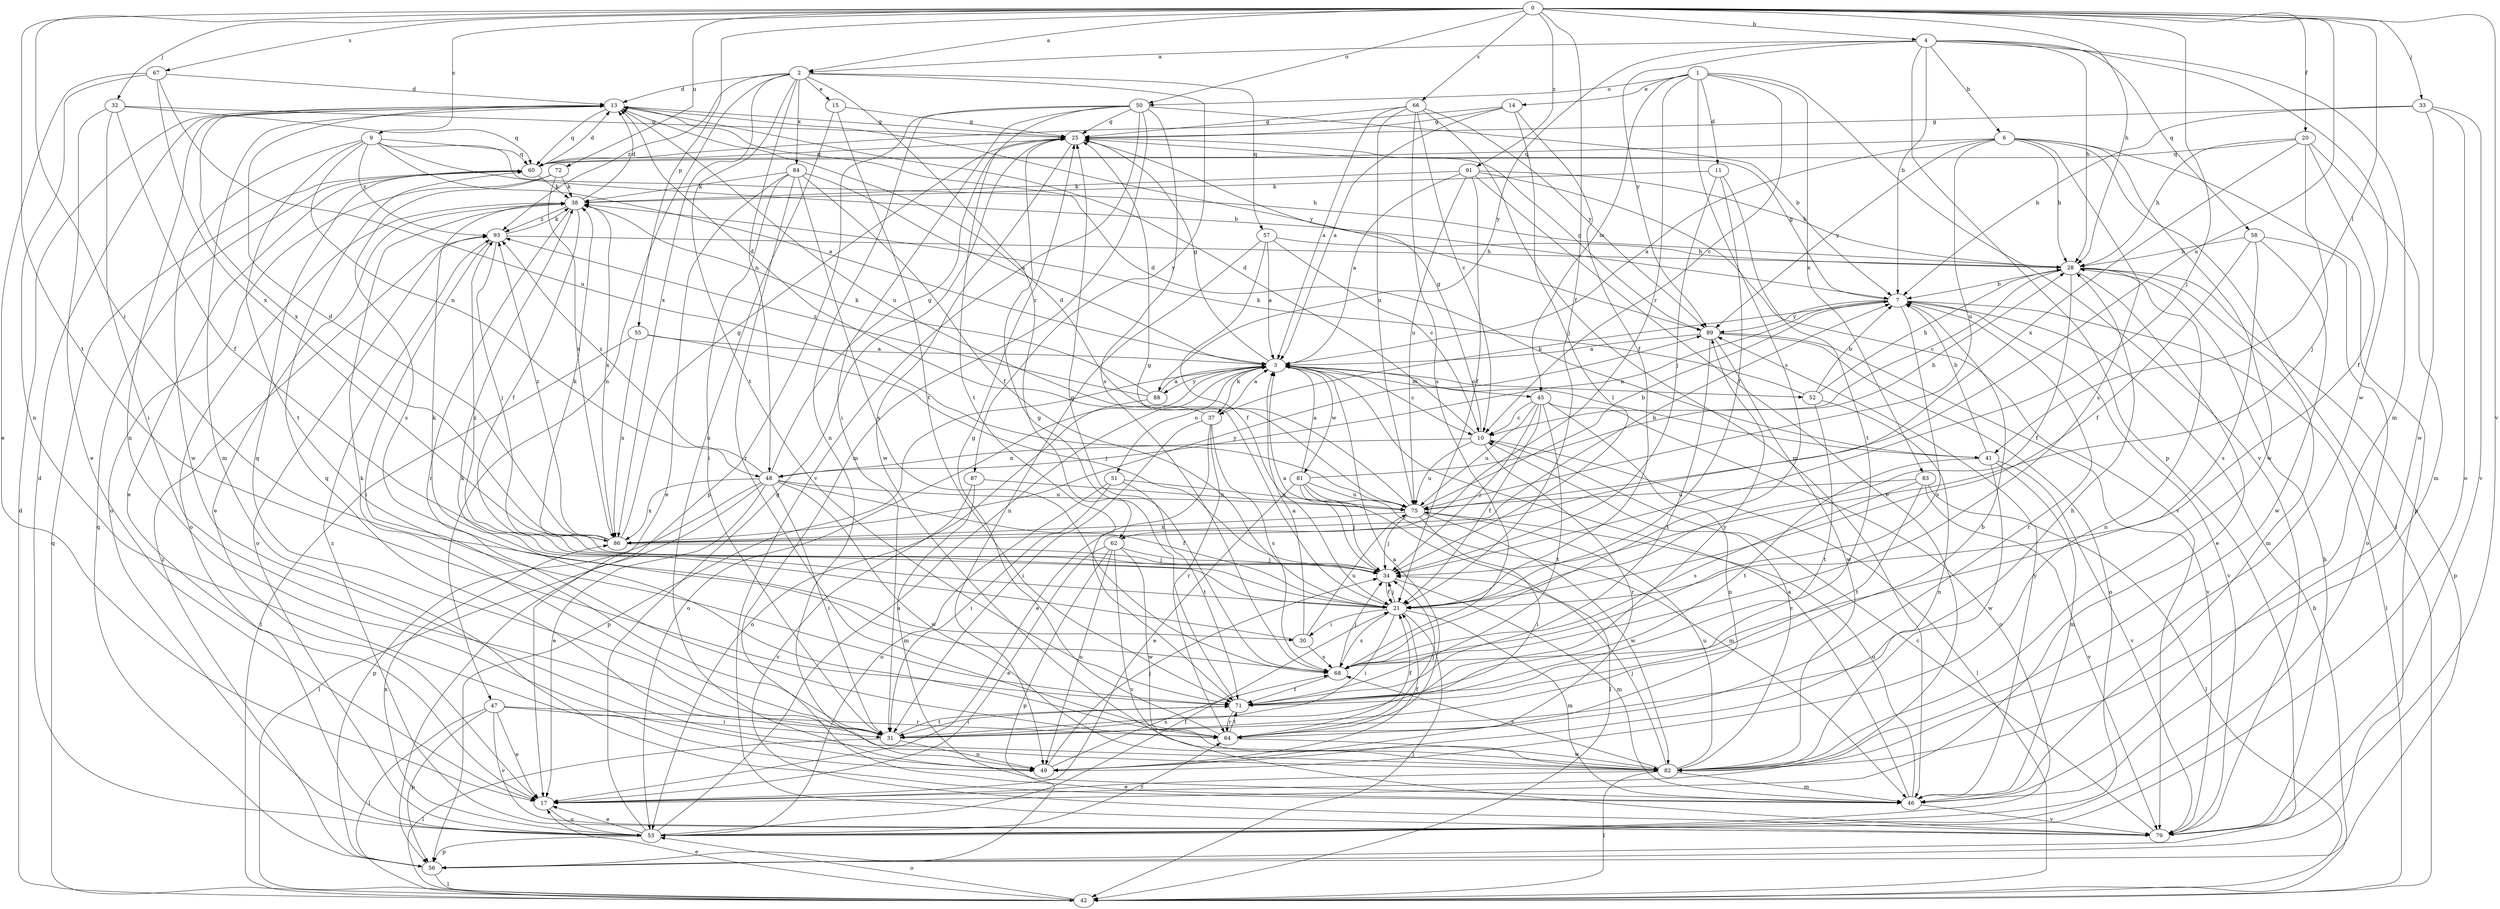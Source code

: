 strict digraph  {
0;
1;
2;
3;
4;
6;
7;
9;
10;
11;
13;
14;
15;
17;
20;
21;
25;
28;
30;
31;
32;
33;
34;
37;
38;
41;
42;
45;
46;
47;
48;
49;
50;
51;
52;
53;
55;
56;
57;
58;
60;
62;
64;
66;
67;
68;
71;
72;
75;
79;
81;
82;
83;
84;
86;
87;
88;
89;
91;
93;
0 -> 2  [label=a];
0 -> 4  [label=b];
0 -> 9  [label=c];
0 -> 20  [label=f];
0 -> 21  [label=f];
0 -> 28  [label=h];
0 -> 30  [label=i];
0 -> 32  [label=j];
0 -> 33  [label=j];
0 -> 34  [label=j];
0 -> 41  [label=l];
0 -> 50  [label=o];
0 -> 55  [label=p];
0 -> 66  [label=s];
0 -> 67  [label=s];
0 -> 71  [label=t];
0 -> 72  [label=u];
0 -> 75  [label=u];
0 -> 79  [label=v];
0 -> 91  [label=z];
1 -> 10  [label=c];
1 -> 11  [label=d];
1 -> 14  [label=e];
1 -> 45  [label=m];
1 -> 50  [label=o];
1 -> 62  [label=r];
1 -> 68  [label=s];
1 -> 79  [label=v];
1 -> 83  [label=x];
2 -> 13  [label=d];
2 -> 15  [label=e];
2 -> 47  [label=n];
2 -> 48  [label=n];
2 -> 57  [label=q];
2 -> 62  [label=r];
2 -> 71  [label=t];
2 -> 84  [label=x];
2 -> 86  [label=x];
2 -> 87  [label=y];
2 -> 93  [label=z];
3 -> 10  [label=c];
3 -> 25  [label=g];
3 -> 37  [label=k];
3 -> 41  [label=l];
3 -> 45  [label=m];
3 -> 51  [label=o];
3 -> 52  [label=o];
3 -> 53  [label=o];
3 -> 56  [label=p];
3 -> 81  [label=w];
3 -> 88  [label=y];
4 -> 2  [label=a];
4 -> 6  [label=b];
4 -> 7  [label=b];
4 -> 28  [label=h];
4 -> 46  [label=m];
4 -> 56  [label=p];
4 -> 58  [label=q];
4 -> 82  [label=w];
4 -> 88  [label=y];
4 -> 89  [label=y];
6 -> 3  [label=a];
6 -> 28  [label=h];
6 -> 42  [label=l];
6 -> 56  [label=p];
6 -> 60  [label=q];
6 -> 68  [label=s];
6 -> 75  [label=u];
6 -> 82  [label=w];
6 -> 89  [label=y];
7 -> 25  [label=g];
7 -> 37  [label=k];
7 -> 42  [label=l];
7 -> 48  [label=n];
7 -> 64  [label=r];
7 -> 68  [label=s];
7 -> 79  [label=v];
7 -> 89  [label=y];
9 -> 3  [label=a];
9 -> 7  [label=b];
9 -> 28  [label=h];
9 -> 48  [label=n];
9 -> 60  [label=q];
9 -> 71  [label=t];
9 -> 82  [label=w];
9 -> 93  [label=z];
10 -> 13  [label=d];
10 -> 25  [label=g];
10 -> 42  [label=l];
10 -> 48  [label=n];
10 -> 64  [label=r];
10 -> 75  [label=u];
11 -> 21  [label=f];
11 -> 34  [label=j];
11 -> 38  [label=k];
11 -> 71  [label=t];
13 -> 25  [label=g];
13 -> 46  [label=m];
13 -> 49  [label=n];
13 -> 60  [label=q];
13 -> 75  [label=u];
13 -> 86  [label=x];
13 -> 89  [label=y];
14 -> 3  [label=a];
14 -> 21  [label=f];
14 -> 25  [label=g];
14 -> 34  [label=j];
14 -> 60  [label=q];
15 -> 25  [label=g];
15 -> 49  [label=n];
15 -> 71  [label=t];
17 -> 53  [label=o];
20 -> 21  [label=f];
20 -> 28  [label=h];
20 -> 34  [label=j];
20 -> 46  [label=m];
20 -> 60  [label=q];
20 -> 86  [label=x];
21 -> 25  [label=g];
21 -> 30  [label=i];
21 -> 31  [label=i];
21 -> 34  [label=j];
21 -> 42  [label=l];
21 -> 46  [label=m];
21 -> 68  [label=s];
21 -> 93  [label=z];
25 -> 60  [label=q];
25 -> 82  [label=w];
28 -> 7  [label=b];
28 -> 10  [label=c];
28 -> 17  [label=e];
28 -> 21  [label=f];
28 -> 46  [label=m];
28 -> 49  [label=n];
28 -> 56  [label=p];
30 -> 3  [label=a];
30 -> 38  [label=k];
30 -> 68  [label=s];
30 -> 75  [label=u];
31 -> 7  [label=b];
31 -> 28  [label=h];
31 -> 38  [label=k];
31 -> 42  [label=l];
31 -> 49  [label=n];
31 -> 60  [label=q];
31 -> 71  [label=t];
32 -> 17  [label=e];
32 -> 21  [label=f];
32 -> 25  [label=g];
32 -> 31  [label=i];
32 -> 60  [label=q];
33 -> 7  [label=b];
33 -> 25  [label=g];
33 -> 53  [label=o];
33 -> 79  [label=v];
33 -> 82  [label=w];
34 -> 3  [label=a];
34 -> 21  [label=f];
34 -> 38  [label=k];
34 -> 46  [label=m];
37 -> 3  [label=a];
37 -> 13  [label=d];
37 -> 17  [label=e];
37 -> 31  [label=i];
37 -> 64  [label=r];
37 -> 68  [label=s];
38 -> 13  [label=d];
38 -> 17  [label=e];
38 -> 21  [label=f];
38 -> 53  [label=o];
38 -> 64  [label=r];
38 -> 86  [label=x];
38 -> 93  [label=z];
41 -> 7  [label=b];
41 -> 13  [label=d];
41 -> 46  [label=m];
41 -> 71  [label=t];
41 -> 79  [label=v];
41 -> 82  [label=w];
42 -> 7  [label=b];
42 -> 13  [label=d];
42 -> 17  [label=e];
42 -> 53  [label=o];
42 -> 60  [label=q];
45 -> 10  [label=c];
45 -> 21  [label=f];
45 -> 34  [label=j];
45 -> 49  [label=n];
45 -> 53  [label=o];
45 -> 71  [label=t];
45 -> 75  [label=u];
46 -> 3  [label=a];
46 -> 75  [label=u];
46 -> 79  [label=v];
46 -> 89  [label=y];
47 -> 17  [label=e];
47 -> 31  [label=i];
47 -> 42  [label=l];
47 -> 56  [label=p];
47 -> 64  [label=r];
47 -> 79  [label=v];
48 -> 17  [label=e];
48 -> 21  [label=f];
48 -> 25  [label=g];
48 -> 31  [label=i];
48 -> 42  [label=l];
48 -> 56  [label=p];
48 -> 75  [label=u];
48 -> 82  [label=w];
48 -> 86  [label=x];
48 -> 93  [label=z];
49 -> 21  [label=f];
49 -> 34  [label=j];
49 -> 68  [label=s];
50 -> 7  [label=b];
50 -> 25  [label=g];
50 -> 31  [label=i];
50 -> 46  [label=m];
50 -> 49  [label=n];
50 -> 56  [label=p];
50 -> 68  [label=s];
50 -> 71  [label=t];
50 -> 79  [label=v];
51 -> 31  [label=i];
51 -> 53  [label=o];
51 -> 71  [label=t];
51 -> 75  [label=u];
52 -> 7  [label=b];
52 -> 28  [label=h];
52 -> 38  [label=k];
52 -> 49  [label=n];
52 -> 71  [label=t];
53 -> 3  [label=a];
53 -> 13  [label=d];
53 -> 17  [label=e];
53 -> 21  [label=f];
53 -> 25  [label=g];
53 -> 56  [label=p];
53 -> 64  [label=r];
53 -> 86  [label=x];
55 -> 3  [label=a];
55 -> 34  [label=j];
55 -> 42  [label=l];
55 -> 86  [label=x];
56 -> 42  [label=l];
56 -> 60  [label=q];
56 -> 93  [label=z];
57 -> 3  [label=a];
57 -> 10  [label=c];
57 -> 21  [label=f];
57 -> 28  [label=h];
57 -> 49  [label=n];
58 -> 21  [label=f];
58 -> 28  [label=h];
58 -> 53  [label=o];
58 -> 68  [label=s];
58 -> 82  [label=w];
60 -> 13  [label=d];
60 -> 17  [label=e];
60 -> 38  [label=k];
62 -> 17  [label=e];
62 -> 34  [label=j];
62 -> 49  [label=n];
62 -> 56  [label=p];
62 -> 79  [label=v];
62 -> 82  [label=w];
64 -> 3  [label=a];
64 -> 21  [label=f];
64 -> 25  [label=g];
64 -> 34  [label=j];
64 -> 38  [label=k];
64 -> 71  [label=t];
64 -> 82  [label=w];
66 -> 3  [label=a];
66 -> 10  [label=c];
66 -> 25  [label=g];
66 -> 46  [label=m];
66 -> 68  [label=s];
66 -> 75  [label=u];
66 -> 89  [label=y];
67 -> 13  [label=d];
67 -> 17  [label=e];
67 -> 49  [label=n];
67 -> 75  [label=u];
67 -> 86  [label=x];
68 -> 25  [label=g];
68 -> 34  [label=j];
68 -> 71  [label=t];
71 -> 25  [label=g];
71 -> 31  [label=i];
71 -> 64  [label=r];
71 -> 89  [label=y];
72 -> 38  [label=k];
72 -> 53  [label=o];
72 -> 68  [label=s];
72 -> 86  [label=x];
75 -> 7  [label=b];
75 -> 13  [label=d];
75 -> 31  [label=i];
75 -> 34  [label=j];
75 -> 82  [label=w];
75 -> 86  [label=x];
79 -> 10  [label=c];
79 -> 28  [label=h];
79 -> 93  [label=z];
81 -> 3  [label=a];
81 -> 17  [label=e];
81 -> 28  [label=h];
81 -> 34  [label=j];
81 -> 42  [label=l];
81 -> 46  [label=m];
81 -> 75  [label=u];
82 -> 10  [label=c];
82 -> 17  [label=e];
82 -> 34  [label=j];
82 -> 42  [label=l];
82 -> 46  [label=m];
82 -> 60  [label=q];
82 -> 68  [label=s];
82 -> 75  [label=u];
83 -> 42  [label=l];
83 -> 68  [label=s];
83 -> 71  [label=t];
83 -> 75  [label=u];
83 -> 79  [label=v];
84 -> 3  [label=a];
84 -> 17  [label=e];
84 -> 21  [label=f];
84 -> 31  [label=i];
84 -> 38  [label=k];
84 -> 64  [label=r];
84 -> 68  [label=s];
86 -> 7  [label=b];
86 -> 13  [label=d];
86 -> 25  [label=g];
86 -> 34  [label=j];
86 -> 89  [label=y];
86 -> 93  [label=z];
87 -> 46  [label=m];
87 -> 75  [label=u];
87 -> 79  [label=v];
88 -> 3  [label=a];
88 -> 38  [label=k];
88 -> 53  [label=o];
88 -> 93  [label=z];
89 -> 3  [label=a];
89 -> 25  [label=g];
89 -> 53  [label=o];
89 -> 71  [label=t];
89 -> 79  [label=v];
89 -> 82  [label=w];
91 -> 3  [label=a];
91 -> 17  [label=e];
91 -> 21  [label=f];
91 -> 28  [label=h];
91 -> 38  [label=k];
91 -> 75  [label=u];
91 -> 79  [label=v];
93 -> 28  [label=h];
93 -> 31  [label=i];
93 -> 34  [label=j];
93 -> 38  [label=k];
93 -> 53  [label=o];
}
